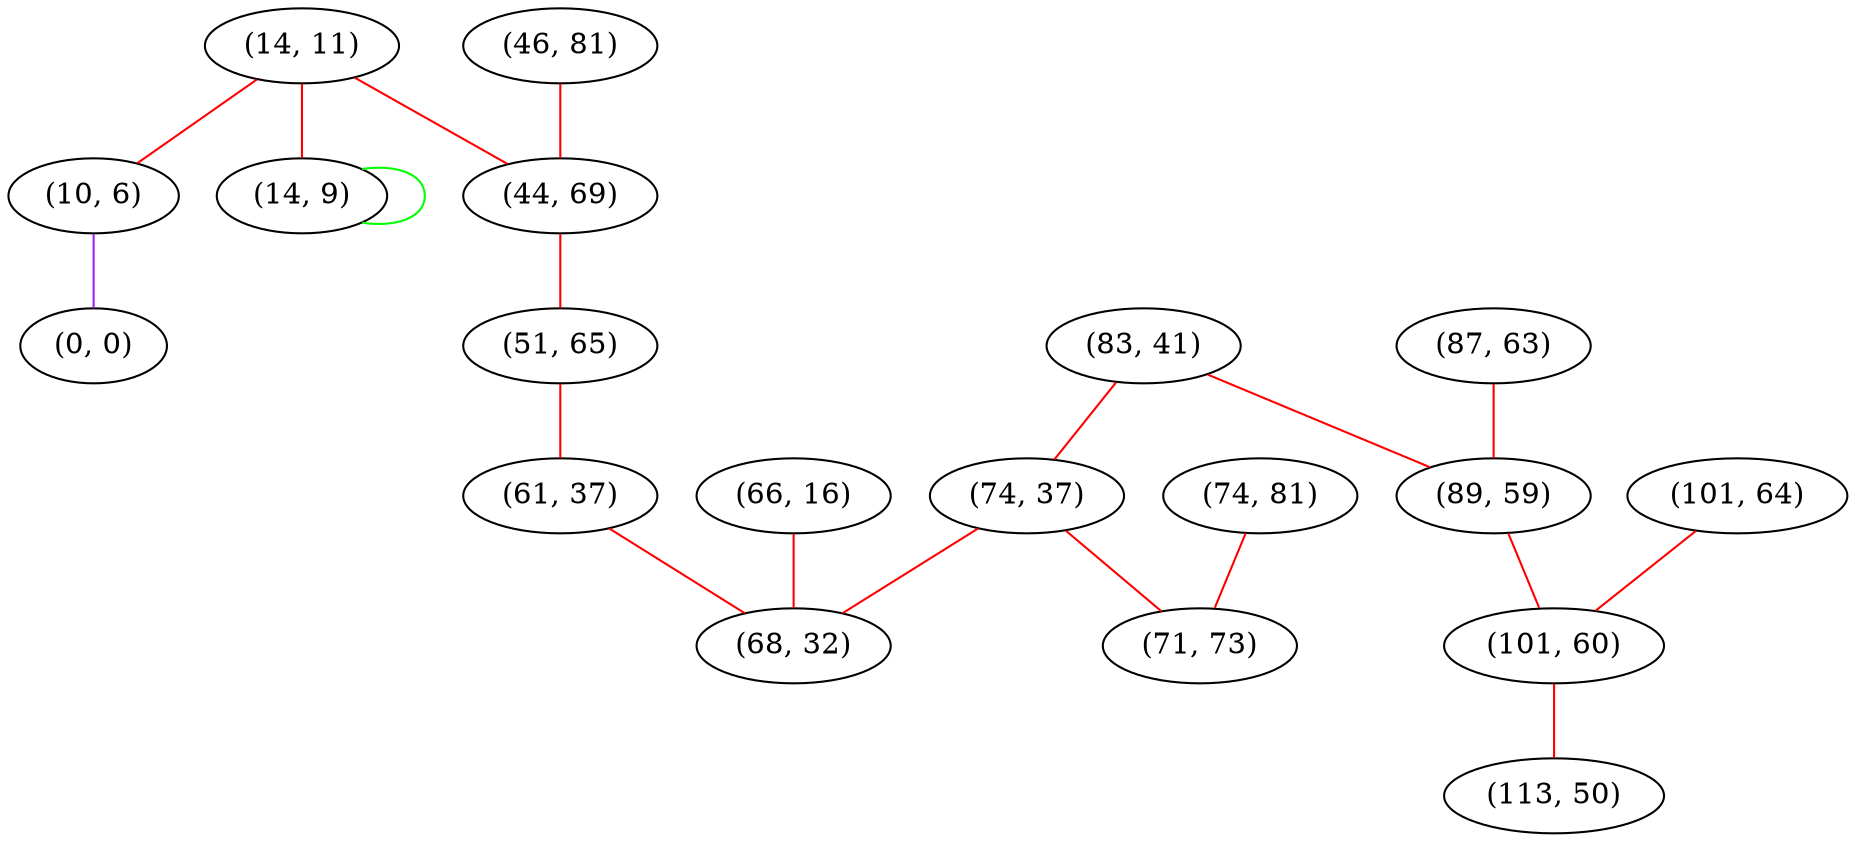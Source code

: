 graph "" {
"(14, 11)";
"(66, 16)";
"(46, 81)";
"(83, 41)";
"(87, 63)";
"(74, 81)";
"(10, 6)";
"(74, 37)";
"(71, 73)";
"(44, 69)";
"(89, 59)";
"(101, 64)";
"(101, 60)";
"(0, 0)";
"(14, 9)";
"(51, 65)";
"(61, 37)";
"(113, 50)";
"(68, 32)";
"(14, 11)" -- "(44, 69)"  [color=red, key=0, weight=1];
"(14, 11)" -- "(14, 9)"  [color=red, key=0, weight=1];
"(14, 11)" -- "(10, 6)"  [color=red, key=0, weight=1];
"(66, 16)" -- "(68, 32)"  [color=red, key=0, weight=1];
"(46, 81)" -- "(44, 69)"  [color=red, key=0, weight=1];
"(83, 41)" -- "(74, 37)"  [color=red, key=0, weight=1];
"(83, 41)" -- "(89, 59)"  [color=red, key=0, weight=1];
"(87, 63)" -- "(89, 59)"  [color=red, key=0, weight=1];
"(74, 81)" -- "(71, 73)"  [color=red, key=0, weight=1];
"(10, 6)" -- "(0, 0)"  [color=purple, key=0, weight=4];
"(74, 37)" -- "(71, 73)"  [color=red, key=0, weight=1];
"(74, 37)" -- "(68, 32)"  [color=red, key=0, weight=1];
"(44, 69)" -- "(51, 65)"  [color=red, key=0, weight=1];
"(89, 59)" -- "(101, 60)"  [color=red, key=0, weight=1];
"(101, 64)" -- "(101, 60)"  [color=red, key=0, weight=1];
"(101, 60)" -- "(113, 50)"  [color=red, key=0, weight=1];
"(14, 9)" -- "(14, 9)"  [color=green, key=0, weight=2];
"(51, 65)" -- "(61, 37)"  [color=red, key=0, weight=1];
"(61, 37)" -- "(68, 32)"  [color=red, key=0, weight=1];
}
